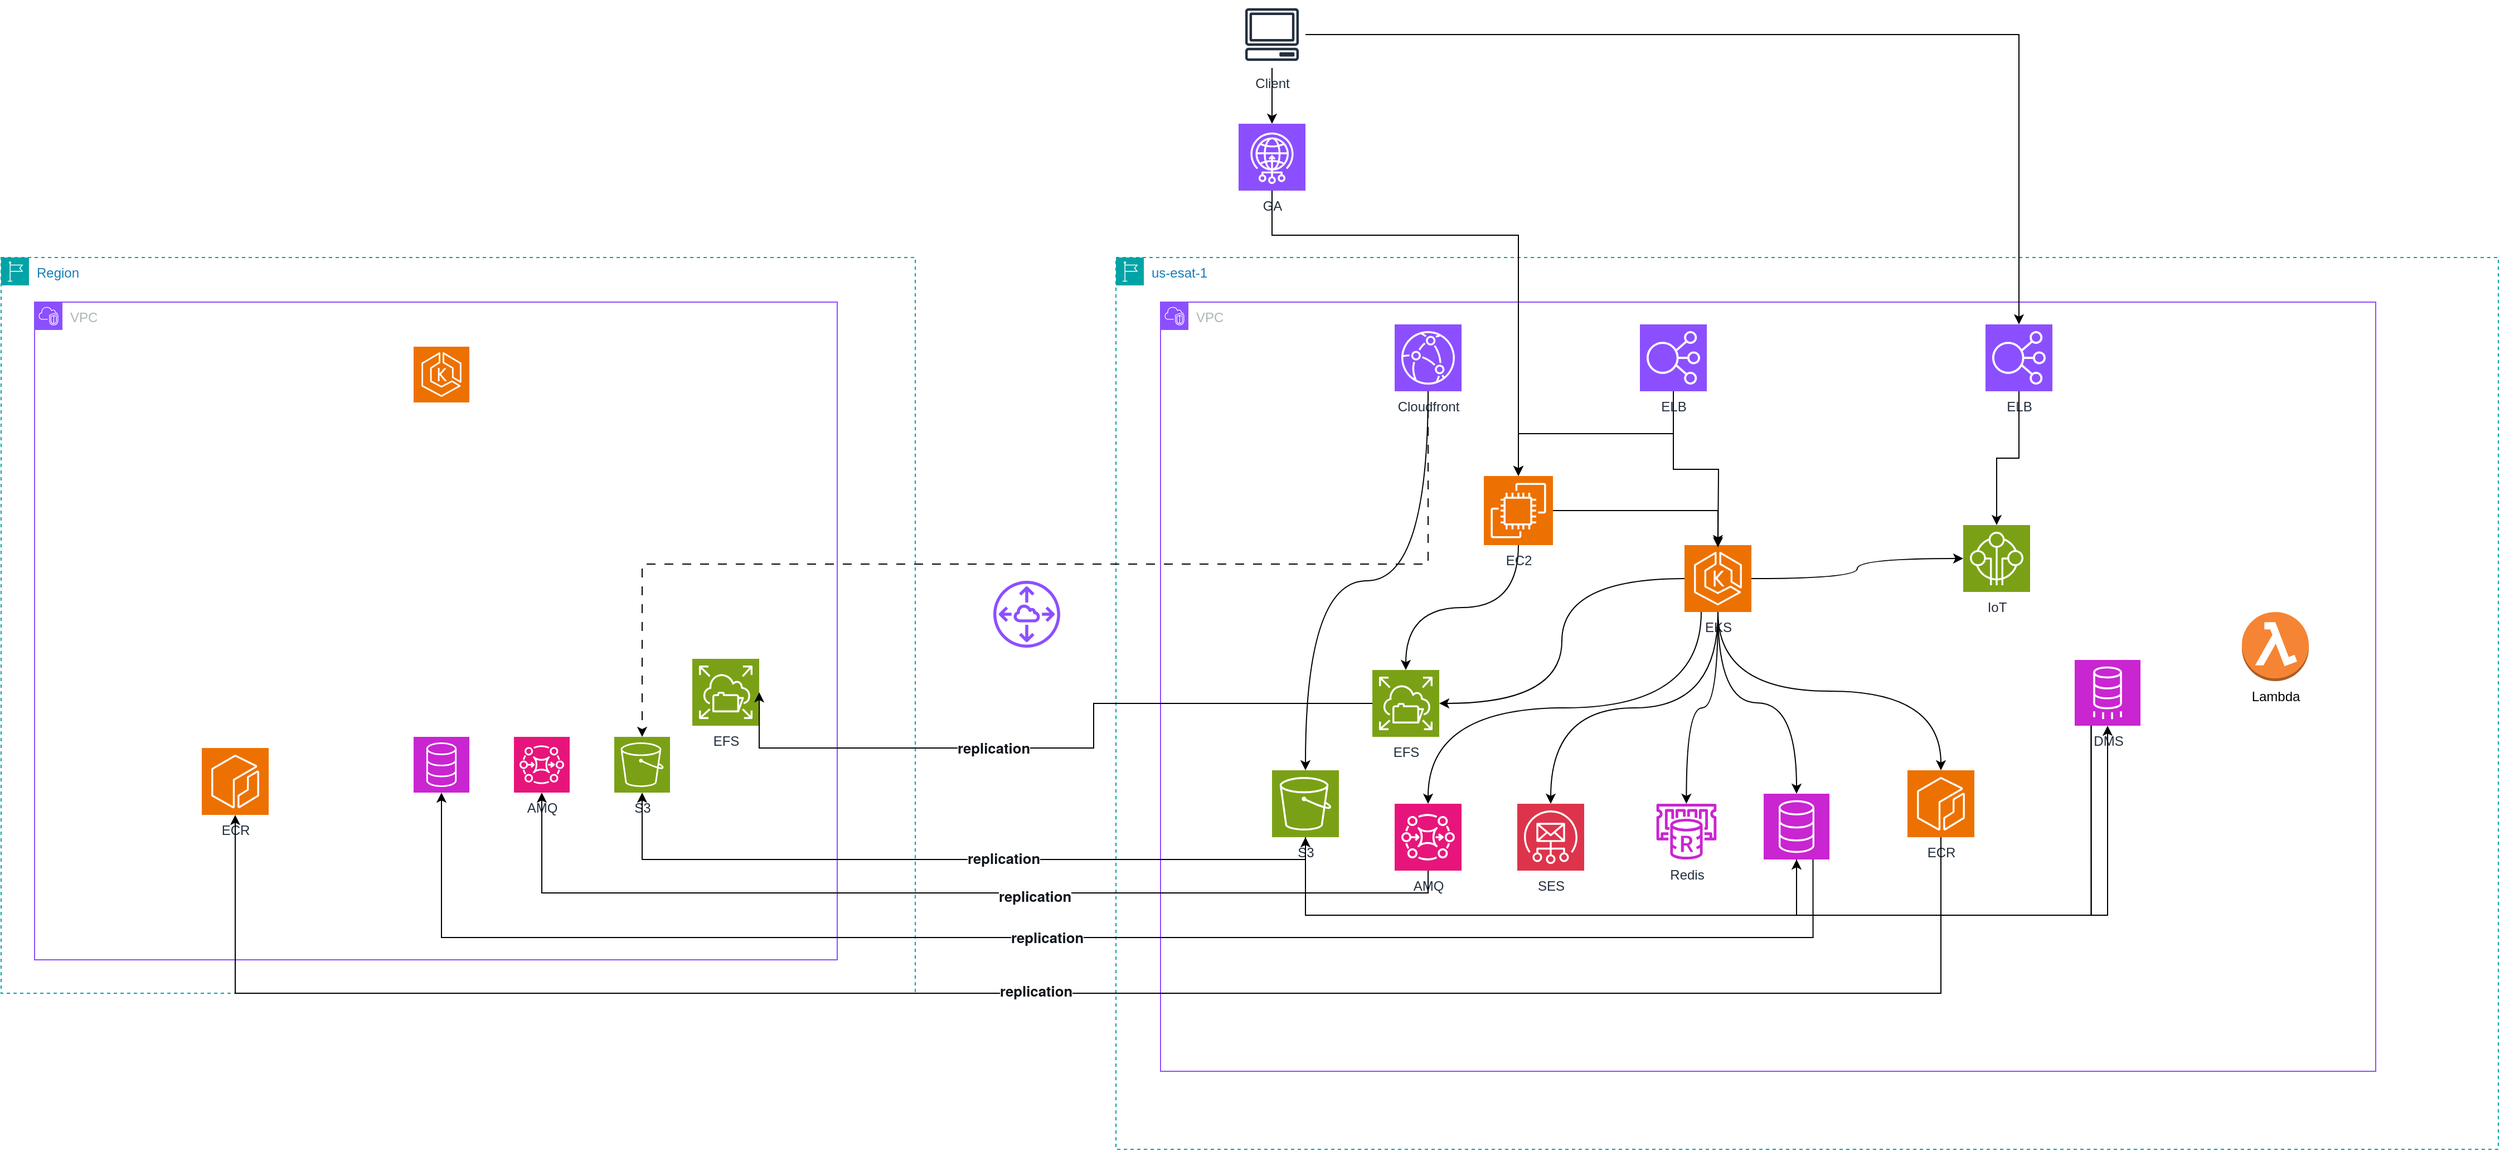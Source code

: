 <mxfile version="27.0.9">
  <diagram name="Page-1" id="3MmFh2monLKtXmuFVn6e">
    <mxGraphModel dx="2916" dy="2164" grid="1" gridSize="10" guides="1" tooltips="1" connect="1" arrows="1" fold="1" page="1" pageScale="1" pageWidth="850" pageHeight="1100" math="0" shadow="0">
      <root>
        <mxCell id="0" />
        <mxCell id="1" parent="0" />
        <mxCell id="AwKzLyUp2XAvsV8vCrsQ-3" value="us-esat-1" style="points=[[0,0],[0.25,0],[0.5,0],[0.75,0],[1,0],[1,0.25],[1,0.5],[1,0.75],[1,1],[0.75,1],[0.5,1],[0.25,1],[0,1],[0,0.75],[0,0.5],[0,0.25]];outlineConnect=0;gradientColor=none;html=1;whiteSpace=wrap;fontSize=12;fontStyle=0;container=1;pointerEvents=0;collapsible=0;recursiveResize=0;shape=mxgraph.aws4.group;grIcon=mxgraph.aws4.group_region;strokeColor=#00A4A6;fillColor=none;verticalAlign=top;align=left;spacingLeft=30;fontColor=#147EBA;dashed=1;" parent="1" vertex="1">
          <mxGeometry x="380" y="200" width="1240" height="800" as="geometry" />
        </mxCell>
        <mxCell id="AwKzLyUp2XAvsV8vCrsQ-6" value="VPC" style="points=[[0,0],[0.25,0],[0.5,0],[0.75,0],[1,0],[1,0.25],[1,0.5],[1,0.75],[1,1],[0.75,1],[0.5,1],[0.25,1],[0,1],[0,0.75],[0,0.5],[0,0.25]];outlineConnect=0;gradientColor=none;html=1;whiteSpace=wrap;fontSize=12;fontStyle=0;container=1;pointerEvents=0;collapsible=0;recursiveResize=0;shape=mxgraph.aws4.group;grIcon=mxgraph.aws4.group_vpc2;strokeColor=#8C4FFF;fillColor=none;verticalAlign=top;align=left;spacingLeft=30;fontColor=#AAB7B8;dashed=0;" parent="AwKzLyUp2XAvsV8vCrsQ-3" vertex="1">
          <mxGeometry x="40" y="40" width="1090" height="690" as="geometry" />
        </mxCell>
        <mxCell id="P-KZXeGg92Hp4Yk-E8ys-35" style="rounded=0;orthogonalLoop=1;jettySize=auto;html=1;exitX=0.25;exitY=1;exitDx=0;exitDy=0;exitPerimeter=0;edgeStyle=orthogonalEdgeStyle;elbow=vertical;curved=1;" parent="AwKzLyUp2XAvsV8vCrsQ-6" source="P-KZXeGg92Hp4Yk-E8ys-12" target="P-KZXeGg92Hp4Yk-E8ys-17" edge="1">
          <mxGeometry relative="1" as="geometry" />
        </mxCell>
        <mxCell id="P-KZXeGg92Hp4Yk-E8ys-37" style="rounded=0;orthogonalLoop=1;jettySize=auto;html=1;exitX=0.5;exitY=1;exitDx=0;exitDy=0;exitPerimeter=0;edgeStyle=orthogonalEdgeStyle;elbow=vertical;curved=1;" parent="AwKzLyUp2XAvsV8vCrsQ-6" source="P-KZXeGg92Hp4Yk-E8ys-12" target="P-KZXeGg92Hp4Yk-E8ys-16" edge="1">
          <mxGeometry relative="1" as="geometry" />
        </mxCell>
        <mxCell id="P-KZXeGg92Hp4Yk-E8ys-38" style="rounded=0;orthogonalLoop=1;jettySize=auto;html=1;exitX=0.5;exitY=1;exitDx=0;exitDy=0;exitPerimeter=0;edgeStyle=orthogonalEdgeStyle;elbow=vertical;curved=1;entryX=0.5;entryY=0;entryDx=0;entryDy=0;entryPerimeter=0;" parent="AwKzLyUp2XAvsV8vCrsQ-6" source="P-KZXeGg92Hp4Yk-E8ys-12" target="-EJG3DVhS1kNoWqt7TKA-2" edge="1">
          <mxGeometry relative="1" as="geometry">
            <mxPoint x="585" y="440.062" as="targetPoint" />
          </mxGeometry>
        </mxCell>
        <mxCell id="P-KZXeGg92Hp4Yk-E8ys-12" value="EKS" style="sketch=0;points=[[0,0,0],[0.25,0,0],[0.5,0,0],[0.75,0,0],[1,0,0],[0,1,0],[0.25,1,0],[0.5,1,0],[0.75,1,0],[1,1,0],[0,0.25,0],[0,0.5,0],[0,0.75,0],[1,0.25,0],[1,0.5,0],[1,0.75,0]];outlineConnect=0;fontColor=#232F3E;fillColor=#ED7100;strokeColor=#ffffff;dashed=0;verticalLabelPosition=bottom;verticalAlign=top;align=center;html=1;fontSize=12;fontStyle=0;aspect=fixed;shape=mxgraph.aws4.resourceIcon;resIcon=mxgraph.aws4.eks;" parent="AwKzLyUp2XAvsV8vCrsQ-6" vertex="1">
          <mxGeometry x="470" y="218" width="60" height="60" as="geometry" />
        </mxCell>
        <mxCell id="P-KZXeGg92Hp4Yk-E8ys-16" value="Redis" style="sketch=0;outlineConnect=0;fontColor=#232F3E;gradientColor=none;fillColor=#C925D1;strokeColor=none;dashed=0;verticalLabelPosition=bottom;verticalAlign=top;align=center;html=1;fontSize=12;fontStyle=0;aspect=fixed;pointerEvents=1;shape=mxgraph.aws4.elasticache_for_redis;" parent="AwKzLyUp2XAvsV8vCrsQ-6" vertex="1">
          <mxGeometry x="443.48" y="450" width="56.52" height="50" as="geometry" />
        </mxCell>
        <mxCell id="P-KZXeGg92Hp4Yk-E8ys-17" value="AMQ" style="sketch=0;points=[[0,0,0],[0.25,0,0],[0.5,0,0],[0.75,0,0],[1,0,0],[0,1,0],[0.25,1,0],[0.5,1,0],[0.75,1,0],[1,1,0],[0,0.25,0],[0,0.5,0],[0,0.75,0],[1,0.25,0],[1,0.5,0],[1,0.75,0]];outlineConnect=0;fontColor=#232F3E;fillColor=#E7157B;strokeColor=#ffffff;dashed=0;verticalLabelPosition=bottom;verticalAlign=top;align=center;html=1;fontSize=12;fontStyle=0;aspect=fixed;shape=mxgraph.aws4.resourceIcon;resIcon=mxgraph.aws4.mq;" parent="AwKzLyUp2XAvsV8vCrsQ-6" vertex="1">
          <mxGeometry x="210" y="450" width="60" height="60" as="geometry" />
        </mxCell>
        <mxCell id="P-KZXeGg92Hp4Yk-E8ys-18" value="S3" style="sketch=0;points=[[0,0,0],[0.25,0,0],[0.5,0,0],[0.75,0,0],[1,0,0],[0,1,0],[0.25,1,0],[0.5,1,0],[0.75,1,0],[1,1,0],[0,0.25,0],[0,0.5,0],[0,0.75,0],[1,0.25,0],[1,0.5,0],[1,0.75,0]];outlineConnect=0;fontColor=#232F3E;fillColor=#7AA116;strokeColor=#ffffff;dashed=0;verticalLabelPosition=bottom;verticalAlign=top;align=center;html=1;fontSize=12;fontStyle=0;aspect=fixed;shape=mxgraph.aws4.resourceIcon;resIcon=mxgraph.aws4.s3;" parent="AwKzLyUp2XAvsV8vCrsQ-6" vertex="1">
          <mxGeometry x="100" y="420" width="60" height="60" as="geometry" />
        </mxCell>
        <mxCell id="P-KZXeGg92Hp4Yk-E8ys-19" value="Cloudfront" style="sketch=0;points=[[0,0,0],[0.25,0,0],[0.5,0,0],[0.75,0,0],[1,0,0],[0,1,0],[0.25,1,0],[0.5,1,0],[0.75,1,0],[1,1,0],[0,0.25,0],[0,0.5,0],[0,0.75,0],[1,0.25,0],[1,0.5,0],[1,0.75,0]];outlineConnect=0;fontColor=#232F3E;fillColor=#8C4FFF;strokeColor=#ffffff;dashed=0;verticalLabelPosition=bottom;verticalAlign=top;align=center;html=1;fontSize=12;fontStyle=0;aspect=fixed;shape=mxgraph.aws4.resourceIcon;resIcon=mxgraph.aws4.cloudfront;" parent="AwKzLyUp2XAvsV8vCrsQ-6" vertex="1">
          <mxGeometry x="210" y="20" width="60" height="60" as="geometry" />
        </mxCell>
        <mxCell id="P-KZXeGg92Hp4Yk-E8ys-20" value="IoT" style="sketch=0;points=[[0,0,0],[0.25,0,0],[0.5,0,0],[0.75,0,0],[1,0,0],[0,1,0],[0.25,1,0],[0.5,1,0],[0.75,1,0],[1,1,0],[0,0.25,0],[0,0.5,0],[0,0.75,0],[1,0.25,0],[1,0.5,0],[1,0.75,0]];outlineConnect=0;fontColor=#232F3E;fillColor=#7AA116;strokeColor=#ffffff;dashed=0;verticalLabelPosition=bottom;verticalAlign=top;align=center;html=1;fontSize=12;fontStyle=0;aspect=fixed;shape=mxgraph.aws4.resourceIcon;resIcon=mxgraph.aws4.internet_of_things;" parent="AwKzLyUp2XAvsV8vCrsQ-6" vertex="1">
          <mxGeometry x="720" y="200" width="60" height="60" as="geometry" />
        </mxCell>
        <mxCell id="P-KZXeGg92Hp4Yk-E8ys-22" value="Lambda" style="outlineConnect=0;dashed=0;verticalLabelPosition=bottom;verticalAlign=top;align=center;html=1;shape=mxgraph.aws3.lambda_function;fillColor=#F58534;gradientColor=none;" parent="AwKzLyUp2XAvsV8vCrsQ-6" vertex="1">
          <mxGeometry x="970" y="278" width="60" height="62" as="geometry" />
        </mxCell>
        <mxCell id="P-KZXeGg92Hp4Yk-E8ys-23" value="ECR" style="sketch=0;points=[[0,0,0],[0.25,0,0],[0.5,0,0],[0.75,0,0],[1,0,0],[0,1,0],[0.25,1,0],[0.5,1,0],[0.75,1,0],[1,1,0],[0,0.25,0],[0,0.5,0],[0,0.75,0],[1,0.25,0],[1,0.5,0],[1,0.75,0]];outlineConnect=0;fontColor=#232F3E;fillColor=#ED7100;strokeColor=#ffffff;dashed=0;verticalLabelPosition=bottom;verticalAlign=top;align=center;html=1;fontSize=12;fontStyle=0;aspect=fixed;shape=mxgraph.aws4.resourceIcon;resIcon=mxgraph.aws4.ecr;" parent="AwKzLyUp2XAvsV8vCrsQ-6" vertex="1">
          <mxGeometry x="670" y="420" width="60" height="60" as="geometry" />
        </mxCell>
        <mxCell id="P-KZXeGg92Hp4Yk-E8ys-24" value="SES" style="sketch=0;points=[[0,0,0],[0.25,0,0],[0.5,0,0],[0.75,0,0],[1,0,0],[0,1,0],[0.25,1,0],[0.5,1,0],[0.75,1,0],[1,1,0],[0,0.25,0],[0,0.5,0],[0,0.75,0],[1,0.25,0],[1,0.5,0],[1,0.75,0]];outlineConnect=0;fontColor=#232F3E;fillColor=#DD344C;strokeColor=#ffffff;dashed=0;verticalLabelPosition=bottom;verticalAlign=top;align=center;html=1;fontSize=12;fontStyle=0;aspect=fixed;shape=mxgraph.aws4.resourceIcon;resIcon=mxgraph.aws4.simple_email_service;" parent="AwKzLyUp2XAvsV8vCrsQ-6" vertex="1">
          <mxGeometry x="320" y="450" width="60" height="60" as="geometry" />
        </mxCell>
        <mxCell id="P-KZXeGg92Hp4Yk-E8ys-25" value="EFS" style="sketch=0;points=[[0,0,0],[0.25,0,0],[0.5,0,0],[0.75,0,0],[1,0,0],[0,1,0],[0.25,1,0],[0.5,1,0],[0.75,1,0],[1,1,0],[0,0.25,0],[0,0.5,0],[0,0.75,0],[1,0.25,0],[1,0.5,0],[1,0.75,0]];outlineConnect=0;fontColor=#232F3E;fillColor=#7AA116;strokeColor=#ffffff;dashed=0;verticalLabelPosition=bottom;verticalAlign=top;align=center;html=1;fontSize=12;fontStyle=0;aspect=fixed;shape=mxgraph.aws4.resourceIcon;resIcon=mxgraph.aws4.elastic_file_system;" parent="AwKzLyUp2XAvsV8vCrsQ-6" vertex="1">
          <mxGeometry x="190" y="330" width="60" height="60" as="geometry" />
        </mxCell>
        <mxCell id="P-KZXeGg92Hp4Yk-E8ys-33" style="rounded=0;orthogonalLoop=1;jettySize=auto;html=1;exitX=0.5;exitY=1;exitDx=0;exitDy=0;exitPerimeter=0;edgeStyle=orthogonalEdgeStyle;elbow=vertical;curved=1;" parent="AwKzLyUp2XAvsV8vCrsQ-6" source="P-KZXeGg92Hp4Yk-E8ys-29" target="P-KZXeGg92Hp4Yk-E8ys-25" edge="1">
          <mxGeometry relative="1" as="geometry" />
        </mxCell>
        <mxCell id="P-KZXeGg92Hp4Yk-E8ys-29" value="EC2" style="sketch=0;points=[[0,0,0],[0.25,0,0],[0.5,0,0],[0.75,0,0],[1,0,0],[0,1,0],[0.25,1,0],[0.5,1,0],[0.75,1,0],[1,1,0],[0,0.25,0],[0,0.5,0],[0,0.75,0],[1,0.25,0],[1,0.5,0],[1,0.75,0]];outlineConnect=0;fontColor=#232F3E;fillColor=#ED7100;strokeColor=#ffffff;dashed=0;verticalLabelPosition=bottom;verticalAlign=top;align=center;html=1;fontSize=12;fontStyle=0;aspect=fixed;shape=mxgraph.aws4.resourceIcon;resIcon=mxgraph.aws4.ec2;" parent="AwKzLyUp2XAvsV8vCrsQ-6" vertex="1">
          <mxGeometry x="290" y="156" width="62" height="62" as="geometry" />
        </mxCell>
        <mxCell id="P-KZXeGg92Hp4Yk-E8ys-45" style="edgeStyle=orthogonalEdgeStyle;rounded=0;orthogonalLoop=1;jettySize=auto;html=1;exitX=0.5;exitY=1;exitDx=0;exitDy=0;exitPerimeter=0;" parent="AwKzLyUp2XAvsV8vCrsQ-6" source="P-KZXeGg92Hp4Yk-E8ys-31" target="P-KZXeGg92Hp4Yk-E8ys-29" edge="1">
          <mxGeometry relative="1" as="geometry" />
        </mxCell>
        <mxCell id="P-KZXeGg92Hp4Yk-E8ys-47" style="edgeStyle=orthogonalEdgeStyle;rounded=0;orthogonalLoop=1;jettySize=auto;html=1;exitX=0.5;exitY=1;exitDx=0;exitDy=0;exitPerimeter=0;" parent="AwKzLyUp2XAvsV8vCrsQ-6" source="P-KZXeGg92Hp4Yk-E8ys-31" edge="1">
          <mxGeometry relative="1" as="geometry">
            <mxPoint x="500" y="220" as="targetPoint" />
          </mxGeometry>
        </mxCell>
        <mxCell id="P-KZXeGg92Hp4Yk-E8ys-31" value="ELB" style="sketch=0;points=[[0,0,0],[0.25,0,0],[0.5,0,0],[0.75,0,0],[1,0,0],[0,1,0],[0.25,1,0],[0.5,1,0],[0.75,1,0],[1,1,0],[0,0.25,0],[0,0.5,0],[0,0.75,0],[1,0.25,0],[1,0.5,0],[1,0.75,0]];outlineConnect=0;fontColor=#232F3E;fillColor=#8C4FFF;strokeColor=#ffffff;dashed=0;verticalLabelPosition=bottom;verticalAlign=top;align=center;html=1;fontSize=12;fontStyle=0;aspect=fixed;shape=mxgraph.aws4.resourceIcon;resIcon=mxgraph.aws4.elastic_load_balancing;" parent="AwKzLyUp2XAvsV8vCrsQ-6" vertex="1">
          <mxGeometry x="430" y="20" width="60" height="60" as="geometry" />
        </mxCell>
        <mxCell id="P-KZXeGg92Hp4Yk-E8ys-32" style="rounded=0;orthogonalLoop=1;jettySize=auto;html=1;exitX=0.5;exitY=1;exitDx=0;exitDy=0;exitPerimeter=0;entryX=0.5;entryY=0;entryDx=0;entryDy=0;entryPerimeter=0;edgeStyle=orthogonalEdgeStyle;elbow=vertical;curved=1;" parent="AwKzLyUp2XAvsV8vCrsQ-6" source="P-KZXeGg92Hp4Yk-E8ys-19" target="P-KZXeGg92Hp4Yk-E8ys-18" edge="1">
          <mxGeometry relative="1" as="geometry" />
        </mxCell>
        <mxCell id="P-KZXeGg92Hp4Yk-E8ys-34" style="rounded=0;orthogonalLoop=1;jettySize=auto;html=1;exitX=0;exitY=0.5;exitDx=0;exitDy=0;exitPerimeter=0;entryX=1;entryY=0.5;entryDx=0;entryDy=0;entryPerimeter=0;edgeStyle=orthogonalEdgeStyle;elbow=vertical;curved=1;" parent="AwKzLyUp2XAvsV8vCrsQ-6" source="P-KZXeGg92Hp4Yk-E8ys-12" target="P-KZXeGg92Hp4Yk-E8ys-25" edge="1">
          <mxGeometry relative="1" as="geometry" />
        </mxCell>
        <mxCell id="P-KZXeGg92Hp4Yk-E8ys-36" style="rounded=0;orthogonalLoop=1;jettySize=auto;html=1;exitX=0.5;exitY=1;exitDx=0;exitDy=0;exitPerimeter=0;entryX=0.5;entryY=0;entryDx=0;entryDy=0;entryPerimeter=0;edgeStyle=orthogonalEdgeStyle;elbow=vertical;curved=1;" parent="AwKzLyUp2XAvsV8vCrsQ-6" source="P-KZXeGg92Hp4Yk-E8ys-12" target="P-KZXeGg92Hp4Yk-E8ys-24" edge="1">
          <mxGeometry relative="1" as="geometry" />
        </mxCell>
        <mxCell id="P-KZXeGg92Hp4Yk-E8ys-39" style="edgeStyle=orthogonalEdgeStyle;rounded=0;orthogonalLoop=1;jettySize=auto;html=1;exitX=0.5;exitY=1;exitDx=0;exitDy=0;exitPerimeter=0;entryX=0.5;entryY=0;entryDx=0;entryDy=0;entryPerimeter=0;curved=1;" parent="AwKzLyUp2XAvsV8vCrsQ-6" source="P-KZXeGg92Hp4Yk-E8ys-12" target="P-KZXeGg92Hp4Yk-E8ys-23" edge="1">
          <mxGeometry relative="1" as="geometry" />
        </mxCell>
        <mxCell id="P-KZXeGg92Hp4Yk-E8ys-40" style="rounded=0;orthogonalLoop=1;jettySize=auto;html=1;exitX=1;exitY=0.5;exitDx=0;exitDy=0;exitPerimeter=0;entryX=0;entryY=0.5;entryDx=0;entryDy=0;entryPerimeter=0;edgeStyle=orthogonalEdgeStyle;elbow=vertical;curved=1;" parent="AwKzLyUp2XAvsV8vCrsQ-6" source="P-KZXeGg92Hp4Yk-E8ys-12" target="P-KZXeGg92Hp4Yk-E8ys-20" edge="1">
          <mxGeometry relative="1" as="geometry" />
        </mxCell>
        <mxCell id="P-KZXeGg92Hp4Yk-E8ys-43" style="edgeStyle=orthogonalEdgeStyle;rounded=0;orthogonalLoop=1;jettySize=auto;html=1;exitX=0.25;exitY=1;exitDx=0;exitDy=0;exitPerimeter=0;entryX=0.5;entryY=1;entryDx=0;entryDy=0;entryPerimeter=0;" parent="AwKzLyUp2XAvsV8vCrsQ-6" source="P-KZXeGg92Hp4Yk-E8ys-42" target="-EJG3DVhS1kNoWqt7TKA-2" edge="1">
          <mxGeometry relative="1" as="geometry">
            <Array as="points">
              <mxPoint x="835" y="550" />
              <mxPoint x="571" y="550" />
            </Array>
            <mxPoint x="585" y="489.938" as="targetPoint" />
          </mxGeometry>
        </mxCell>
        <mxCell id="P-KZXeGg92Hp4Yk-E8ys-42" value="DMS" style="sketch=0;points=[[0,0,0],[0.25,0,0],[0.5,0,0],[0.75,0,0],[1,0,0],[0,1,0],[0.25,1,0],[0.5,1,0],[0.75,1,0],[1,1,0],[0,0.25,0],[0,0.5,0],[0,0.75,0],[1,0.25,0],[1,0.5,0],[1,0.75,0]];outlineConnect=0;fontColor=#232F3E;fillColor=#C925D1;strokeColor=#ffffff;dashed=0;verticalLabelPosition=bottom;verticalAlign=top;align=center;html=1;fontSize=12;fontStyle=0;aspect=fixed;shape=mxgraph.aws4.resourceIcon;resIcon=mxgraph.aws4.database_migration_service;" parent="AwKzLyUp2XAvsV8vCrsQ-6" vertex="1">
          <mxGeometry x="820" y="321" width="59" height="59" as="geometry" />
        </mxCell>
        <mxCell id="P-KZXeGg92Hp4Yk-E8ys-44" style="edgeStyle=orthogonalEdgeStyle;rounded=0;orthogonalLoop=1;jettySize=auto;html=1;exitX=0.25;exitY=1;exitDx=0;exitDy=0;exitPerimeter=0;entryX=0.5;entryY=1;entryDx=0;entryDy=0;entryPerimeter=0;" parent="AwKzLyUp2XAvsV8vCrsQ-6" source="P-KZXeGg92Hp4Yk-E8ys-42" target="P-KZXeGg92Hp4Yk-E8ys-18" edge="1">
          <mxGeometry relative="1" as="geometry">
            <Array as="points">
              <mxPoint x="835" y="550" />
              <mxPoint x="130" y="550" />
            </Array>
          </mxGeometry>
        </mxCell>
        <mxCell id="P-KZXeGg92Hp4Yk-E8ys-46" style="edgeStyle=orthogonalEdgeStyle;rounded=0;orthogonalLoop=1;jettySize=auto;html=1;exitX=1;exitY=0.5;exitDx=0;exitDy=0;exitPerimeter=0;entryX=0.5;entryY=0;entryDx=0;entryDy=0;entryPerimeter=0;" parent="AwKzLyUp2XAvsV8vCrsQ-6" source="P-KZXeGg92Hp4Yk-E8ys-29" target="P-KZXeGg92Hp4Yk-E8ys-12" edge="1">
          <mxGeometry relative="1" as="geometry" />
        </mxCell>
        <mxCell id="P-KZXeGg92Hp4Yk-E8ys-49" value="ELB" style="sketch=0;points=[[0,0,0],[0.25,0,0],[0.5,0,0],[0.75,0,0],[1,0,0],[0,1,0],[0.25,1,0],[0.5,1,0],[0.75,1,0],[1,1,0],[0,0.25,0],[0,0.5,0],[0,0.75,0],[1,0.25,0],[1,0.5,0],[1,0.75,0]];outlineConnect=0;fontColor=#232F3E;fillColor=#8C4FFF;strokeColor=#ffffff;dashed=0;verticalLabelPosition=bottom;verticalAlign=top;align=center;html=1;fontSize=12;fontStyle=0;aspect=fixed;shape=mxgraph.aws4.resourceIcon;resIcon=mxgraph.aws4.elastic_load_balancing;" parent="AwKzLyUp2XAvsV8vCrsQ-6" vertex="1">
          <mxGeometry x="740" y="20" width="60" height="60" as="geometry" />
        </mxCell>
        <mxCell id="P-KZXeGg92Hp4Yk-E8ys-50" style="edgeStyle=orthogonalEdgeStyle;rounded=0;orthogonalLoop=1;jettySize=auto;html=1;exitX=0.5;exitY=1;exitDx=0;exitDy=0;exitPerimeter=0;entryX=0.5;entryY=0;entryDx=0;entryDy=0;entryPerimeter=0;" parent="AwKzLyUp2XAvsV8vCrsQ-6" source="P-KZXeGg92Hp4Yk-E8ys-49" target="P-KZXeGg92Hp4Yk-E8ys-20" edge="1">
          <mxGeometry relative="1" as="geometry" />
        </mxCell>
        <mxCell id="-EJG3DVhS1kNoWqt7TKA-2" value="" style="sketch=0;points=[[0,0,0],[0.25,0,0],[0.5,0,0],[0.75,0,0],[1,0,0],[0,1,0],[0.25,1,0],[0.5,1,0],[0.75,1,0],[1,1,0],[0,0.25,0],[0,0.5,0],[0,0.75,0],[1,0.25,0],[1,0.5,0],[1,0.75,0]];outlineConnect=0;fontColor=#232F3E;fillColor=#C925D1;strokeColor=#ffffff;dashed=0;verticalLabelPosition=bottom;verticalAlign=top;align=center;html=1;fontSize=12;fontStyle=0;aspect=fixed;shape=mxgraph.aws4.resourceIcon;resIcon=mxgraph.aws4.database;" vertex="1" parent="AwKzLyUp2XAvsV8vCrsQ-6">
          <mxGeometry x="541" y="441" width="59" height="59" as="geometry" />
        </mxCell>
        <mxCell id="-EJG3DVhS1kNoWqt7TKA-4" style="edgeStyle=orthogonalEdgeStyle;rounded=0;orthogonalLoop=1;jettySize=auto;html=1;exitX=0.5;exitY=1;exitDx=0;exitDy=0;exitPerimeter=0;entryX=0.5;entryY=1;entryDx=0;entryDy=0;entryPerimeter=0;" edge="1" parent="AwKzLyUp2XAvsV8vCrsQ-6" source="-EJG3DVhS1kNoWqt7TKA-2" target="P-KZXeGg92Hp4Yk-E8ys-42">
          <mxGeometry relative="1" as="geometry">
            <Array as="points">
              <mxPoint x="571" y="550" />
              <mxPoint x="850" y="550" />
            </Array>
          </mxGeometry>
        </mxCell>
        <mxCell id="P-KZXeGg92Hp4Yk-E8ys-4" value="Region" style="points=[[0,0],[0.25,0],[0.5,0],[0.75,0],[1,0],[1,0.25],[1,0.5],[1,0.75],[1,1],[0.75,1],[0.5,1],[0.25,1],[0,1],[0,0.75],[0,0.5],[0,0.25]];outlineConnect=0;gradientColor=none;html=1;whiteSpace=wrap;fontSize=12;fontStyle=0;container=1;pointerEvents=0;collapsible=0;recursiveResize=0;shape=mxgraph.aws4.group;grIcon=mxgraph.aws4.group_region;strokeColor=#00A4A6;fillColor=none;verticalAlign=top;align=left;spacingLeft=30;fontColor=#147EBA;dashed=1;" parent="1" vertex="1">
          <mxGeometry x="-620" y="200" width="820" height="660" as="geometry" />
        </mxCell>
        <mxCell id="P-KZXeGg92Hp4Yk-E8ys-8" value="VPC" style="points=[[0,0],[0.25,0],[0.5,0],[0.75,0],[1,0],[1,0.25],[1,0.5],[1,0.75],[1,1],[0.75,1],[0.5,1],[0.25,1],[0,1],[0,0.75],[0,0.5],[0,0.25]];outlineConnect=0;gradientColor=none;html=1;whiteSpace=wrap;fontSize=12;fontStyle=0;container=1;pointerEvents=0;collapsible=0;recursiveResize=0;shape=mxgraph.aws4.group;grIcon=mxgraph.aws4.group_vpc2;strokeColor=#8C4FFF;fillColor=none;verticalAlign=top;align=left;spacingLeft=30;fontColor=#AAB7B8;dashed=0;" parent="P-KZXeGg92Hp4Yk-E8ys-4" vertex="1">
          <mxGeometry x="30" y="40" width="720" height="590" as="geometry" />
        </mxCell>
        <mxCell id="P-KZXeGg92Hp4Yk-E8ys-7" value="" style="sketch=0;points=[[0,0,0],[0.25,0,0],[0.5,0,0],[0.75,0,0],[1,0,0],[0,1,0],[0.25,1,0],[0.5,1,0],[0.75,1,0],[1,1,0],[0,0.25,0],[0,0.5,0],[0,0.75,0],[1,0.25,0],[1,0.5,0],[1,0.75,0]];outlineConnect=0;fontColor=#232F3E;fillColor=#ED7100;strokeColor=#ffffff;dashed=0;verticalLabelPosition=bottom;verticalAlign=top;align=center;html=1;fontSize=12;fontStyle=0;aspect=fixed;shape=mxgraph.aws4.resourceIcon;resIcon=mxgraph.aws4.eks;" parent="P-KZXeGg92Hp4Yk-E8ys-8" vertex="1">
          <mxGeometry x="340" y="40" width="50" height="50" as="geometry" />
        </mxCell>
        <mxCell id="-EJG3DVhS1kNoWqt7TKA-5" value="" style="sketch=0;points=[[0,0,0],[0.25,0,0],[0.5,0,0],[0.75,0,0],[1,0,0],[0,1,0],[0.25,1,0],[0.5,1,0],[0.75,1,0],[1,1,0],[0,0.25,0],[0,0.5,0],[0,0.75,0],[1,0.25,0],[1,0.5,0],[1,0.75,0]];outlineConnect=0;fontColor=#232F3E;fillColor=#C925D1;strokeColor=#ffffff;dashed=0;verticalLabelPosition=bottom;verticalAlign=top;align=center;html=1;fontSize=12;fontStyle=0;aspect=fixed;shape=mxgraph.aws4.resourceIcon;resIcon=mxgraph.aws4.database;" vertex="1" parent="P-KZXeGg92Hp4Yk-E8ys-8">
          <mxGeometry x="340" y="390" width="50" height="50" as="geometry" />
        </mxCell>
        <mxCell id="-EJG3DVhS1kNoWqt7TKA-8" value="AMQ" style="sketch=0;points=[[0,0,0],[0.25,0,0],[0.5,0,0],[0.75,0,0],[1,0,0],[0,1,0],[0.25,1,0],[0.5,1,0],[0.75,1,0],[1,1,0],[0,0.25,0],[0,0.5,0],[0,0.75,0],[1,0.25,0],[1,0.5,0],[1,0.75,0]];outlineConnect=0;fontColor=#232F3E;fillColor=#E7157B;strokeColor=#ffffff;dashed=0;verticalLabelPosition=bottom;verticalAlign=top;align=center;html=1;fontSize=12;fontStyle=0;aspect=fixed;shape=mxgraph.aws4.resourceIcon;resIcon=mxgraph.aws4.mq;" vertex="1" parent="P-KZXeGg92Hp4Yk-E8ys-8">
          <mxGeometry x="430" y="390" width="50" height="50" as="geometry" />
        </mxCell>
        <mxCell id="-EJG3DVhS1kNoWqt7TKA-11" value="S3" style="sketch=0;points=[[0,0,0],[0.25,0,0],[0.5,0,0],[0.75,0,0],[1,0,0],[0,1,0],[0.25,1,0],[0.5,1,0],[0.75,1,0],[1,1,0],[0,0.25,0],[0,0.5,0],[0,0.75,0],[1,0.25,0],[1,0.5,0],[1,0.75,0]];outlineConnect=0;fontColor=#232F3E;fillColor=#7AA116;strokeColor=#ffffff;dashed=0;verticalLabelPosition=bottom;verticalAlign=top;align=center;html=1;fontSize=12;fontStyle=0;aspect=fixed;shape=mxgraph.aws4.resourceIcon;resIcon=mxgraph.aws4.s3;" vertex="1" parent="P-KZXeGg92Hp4Yk-E8ys-8">
          <mxGeometry x="520" y="390" width="50" height="50" as="geometry" />
        </mxCell>
        <mxCell id="-EJG3DVhS1kNoWqt7TKA-14" value="EFS" style="sketch=0;points=[[0,0,0],[0.25,0,0],[0.5,0,0],[0.75,0,0],[1,0,0],[0,1,0],[0.25,1,0],[0.5,1,0],[0.75,1,0],[1,1,0],[0,0.25,0],[0,0.5,0],[0,0.75,0],[1,0.25,0],[1,0.5,0],[1,0.75,0]];outlineConnect=0;fontColor=#232F3E;fillColor=#7AA116;strokeColor=#ffffff;dashed=0;verticalLabelPosition=bottom;verticalAlign=top;align=center;html=1;fontSize=12;fontStyle=0;aspect=fixed;shape=mxgraph.aws4.resourceIcon;resIcon=mxgraph.aws4.elastic_file_system;" vertex="1" parent="P-KZXeGg92Hp4Yk-E8ys-8">
          <mxGeometry x="590" y="320" width="60" height="60" as="geometry" />
        </mxCell>
        <mxCell id="-EJG3DVhS1kNoWqt7TKA-17" value="ECR" style="sketch=0;points=[[0,0,0],[0.25,0,0],[0.5,0,0],[0.75,0,0],[1,0,0],[0,1,0],[0.25,1,0],[0.5,1,0],[0.75,1,0],[1,1,0],[0,0.25,0],[0,0.5,0],[0,0.75,0],[1,0.25,0],[1,0.5,0],[1,0.75,0]];outlineConnect=0;fontColor=#232F3E;fillColor=#ED7100;strokeColor=#ffffff;dashed=0;verticalLabelPosition=bottom;verticalAlign=top;align=center;html=1;fontSize=12;fontStyle=0;aspect=fixed;shape=mxgraph.aws4.resourceIcon;resIcon=mxgraph.aws4.ecr;" vertex="1" parent="P-KZXeGg92Hp4Yk-E8ys-8">
          <mxGeometry x="150" y="400" width="60" height="60" as="geometry" />
        </mxCell>
        <mxCell id="P-KZXeGg92Hp4Yk-E8ys-5" value="" style="sketch=0;outlineConnect=0;fontColor=#232F3E;gradientColor=none;fillColor=#8C4FFF;strokeColor=none;dashed=0;verticalLabelPosition=bottom;verticalAlign=top;align=center;html=1;fontSize=12;fontStyle=0;aspect=fixed;pointerEvents=1;shape=mxgraph.aws4.peering;" parent="1" vertex="1">
          <mxGeometry x="270" y="490" width="60" height="60" as="geometry" />
        </mxCell>
        <mxCell id="P-KZXeGg92Hp4Yk-E8ys-21" value="GA" style="sketch=0;points=[[0,0,0],[0.25,0,0],[0.5,0,0],[0.75,0,0],[1,0,0],[0,1,0],[0.25,1,0],[0.5,1,0],[0.75,1,0],[1,1,0],[0,0.25,0],[0,0.5,0],[0,0.75,0],[1,0.25,0],[1,0.5,0],[1,0.75,0]];outlineConnect=0;fontColor=#232F3E;fillColor=#8C4FFF;strokeColor=#ffffff;dashed=0;verticalLabelPosition=bottom;verticalAlign=top;align=center;html=1;fontSize=12;fontStyle=0;aspect=fixed;shape=mxgraph.aws4.resourceIcon;resIcon=mxgraph.aws4.global_accelerator;" parent="1" vertex="1">
          <mxGeometry x="490" y="80" width="60" height="60" as="geometry" />
        </mxCell>
        <mxCell id="P-KZXeGg92Hp4Yk-E8ys-48" style="edgeStyle=orthogonalEdgeStyle;rounded=0;orthogonalLoop=1;jettySize=auto;html=1;exitX=0.5;exitY=1;exitDx=0;exitDy=0;exitPerimeter=0;entryX=0.5;entryY=0;entryDx=0;entryDy=0;entryPerimeter=0;" parent="1" source="P-KZXeGg92Hp4Yk-E8ys-21" target="P-KZXeGg92Hp4Yk-E8ys-29" edge="1">
          <mxGeometry relative="1" as="geometry">
            <Array as="points">
              <mxPoint x="520" y="180" />
              <mxPoint x="741" y="180" />
            </Array>
          </mxGeometry>
        </mxCell>
        <mxCell id="P-KZXeGg92Hp4Yk-E8ys-53" style="edgeStyle=orthogonalEdgeStyle;rounded=0;orthogonalLoop=1;jettySize=auto;html=1;" parent="1" source="P-KZXeGg92Hp4Yk-E8ys-52" target="P-KZXeGg92Hp4Yk-E8ys-49" edge="1">
          <mxGeometry relative="1" as="geometry" />
        </mxCell>
        <mxCell id="P-KZXeGg92Hp4Yk-E8ys-54" style="edgeStyle=orthogonalEdgeStyle;rounded=0;orthogonalLoop=1;jettySize=auto;html=1;" parent="1" source="P-KZXeGg92Hp4Yk-E8ys-52" target="P-KZXeGg92Hp4Yk-E8ys-21" edge="1">
          <mxGeometry relative="1" as="geometry" />
        </mxCell>
        <mxCell id="P-KZXeGg92Hp4Yk-E8ys-52" value="Client" style="sketch=0;outlineConnect=0;fontColor=#232F3E;gradientColor=none;strokeColor=#232F3E;fillColor=#ffffff;dashed=0;verticalLabelPosition=bottom;verticalAlign=top;align=center;html=1;fontSize=12;fontStyle=0;aspect=fixed;shape=mxgraph.aws4.resourceIcon;resIcon=mxgraph.aws4.client;" parent="1" vertex="1">
          <mxGeometry x="490" y="-30" width="60" height="60" as="geometry" />
        </mxCell>
        <mxCell id="-EJG3DVhS1kNoWqt7TKA-6" style="edgeStyle=orthogonalEdgeStyle;rounded=0;orthogonalLoop=1;jettySize=auto;html=1;exitX=0.75;exitY=1;exitDx=0;exitDy=0;exitPerimeter=0;entryX=0.5;entryY=1;entryDx=0;entryDy=0;entryPerimeter=0;" edge="1" parent="1" source="-EJG3DVhS1kNoWqt7TKA-2" target="-EJG3DVhS1kNoWqt7TKA-5">
          <mxGeometry relative="1" as="geometry">
            <Array as="points">
              <mxPoint x="1005" y="810" />
              <mxPoint x="-225" y="810" />
            </Array>
          </mxGeometry>
        </mxCell>
        <mxCell id="-EJG3DVhS1kNoWqt7TKA-7" value="&lt;h3 style=&quot;color: rgb(15, 20, 26); font-family: &amp;quot;Amazon Ember&amp;quot;, &amp;quot;Helvetica Neue&amp;quot;, Roboto, Arial, sans-serif; text-align: start; text-wrap-mode: wrap;&quot;&gt;replication&lt;/h3&gt;" style="edgeLabel;html=1;align=center;verticalAlign=middle;resizable=0;points=[];" vertex="1" connectable="0" parent="-EJG3DVhS1kNoWqt7TKA-6">
          <mxGeometry x="0.06" relative="1" as="geometry">
            <mxPoint as="offset" />
          </mxGeometry>
        </mxCell>
        <mxCell id="-EJG3DVhS1kNoWqt7TKA-9" style="edgeStyle=orthogonalEdgeStyle;rounded=0;orthogonalLoop=1;jettySize=auto;html=1;exitX=0.5;exitY=1;exitDx=0;exitDy=0;exitPerimeter=0;entryX=0.5;entryY=1;entryDx=0;entryDy=0;entryPerimeter=0;" edge="1" parent="1" source="P-KZXeGg92Hp4Yk-E8ys-17" target="-EJG3DVhS1kNoWqt7TKA-8">
          <mxGeometry relative="1" as="geometry" />
        </mxCell>
        <mxCell id="-EJG3DVhS1kNoWqt7TKA-10" value="&lt;h3 style=&quot;color: rgb(15, 20, 26); font-family: &amp;quot;Amazon Ember&amp;quot;, &amp;quot;Helvetica Neue&amp;quot;, Roboto, Arial, sans-serif; text-align: start; text-wrap-mode: wrap;&quot;&gt;replication&lt;/h3&gt;" style="edgeLabel;html=1;align=center;verticalAlign=middle;resizable=0;points=[];" vertex="1" connectable="0" parent="-EJG3DVhS1kNoWqt7TKA-9">
          <mxGeometry x="-0.175" y="3" relative="1" as="geometry">
            <mxPoint as="offset" />
          </mxGeometry>
        </mxCell>
        <mxCell id="-EJG3DVhS1kNoWqt7TKA-12" style="edgeStyle=orthogonalEdgeStyle;rounded=0;orthogonalLoop=1;jettySize=auto;html=1;exitX=0.5;exitY=1;exitDx=0;exitDy=0;exitPerimeter=0;entryX=0.5;entryY=1;entryDx=0;entryDy=0;entryPerimeter=0;" edge="1" parent="1" source="P-KZXeGg92Hp4Yk-E8ys-18" target="-EJG3DVhS1kNoWqt7TKA-11">
          <mxGeometry relative="1" as="geometry">
            <Array as="points">
              <mxPoint x="-45" y="740" />
            </Array>
          </mxGeometry>
        </mxCell>
        <mxCell id="-EJG3DVhS1kNoWqt7TKA-13" value="&lt;h3 style=&quot;text-wrap-mode: wrap; color: rgb(15, 20, 26); font-family: &amp;quot;Amazon Ember&amp;quot;, &amp;quot;Helvetica Neue&amp;quot;, Roboto, Arial, sans-serif; text-align: start;&quot;&gt;replication&lt;/h3&gt;" style="edgeLabel;html=1;align=center;verticalAlign=middle;resizable=0;points=[];" vertex="1" connectable="0" parent="-EJG3DVhS1kNoWqt7TKA-12">
          <mxGeometry x="-0.136" y="-1" relative="1" as="geometry">
            <mxPoint as="offset" />
          </mxGeometry>
        </mxCell>
        <mxCell id="-EJG3DVhS1kNoWqt7TKA-15" style="edgeStyle=orthogonalEdgeStyle;rounded=0;orthogonalLoop=1;jettySize=auto;html=1;exitX=0;exitY=0.5;exitDx=0;exitDy=0;exitPerimeter=0;entryX=1;entryY=0.5;entryDx=0;entryDy=0;entryPerimeter=0;" edge="1" parent="1" source="P-KZXeGg92Hp4Yk-E8ys-25" target="-EJG3DVhS1kNoWqt7TKA-14">
          <mxGeometry relative="1" as="geometry">
            <Array as="points">
              <mxPoint x="360" y="600" />
              <mxPoint x="360" y="640" />
              <mxPoint x="60" y="640" />
            </Array>
          </mxGeometry>
        </mxCell>
        <mxCell id="-EJG3DVhS1kNoWqt7TKA-16" value="&lt;h3 style=&quot;text-wrap-mode: wrap; color: rgb(15, 20, 26); font-family: &amp;quot;Amazon Ember&amp;quot;, &amp;quot;Helvetica Neue&amp;quot;, Roboto, Arial, sans-serif; text-align: start;&quot;&gt;replication&lt;/h3&gt;" style="edgeLabel;html=1;align=center;verticalAlign=middle;resizable=0;points=[];" vertex="1" connectable="0" parent="-EJG3DVhS1kNoWqt7TKA-15">
          <mxGeometry x="0.218" y="5" relative="1" as="geometry">
            <mxPoint x="10" y="-5" as="offset" />
          </mxGeometry>
        </mxCell>
        <mxCell id="-EJG3DVhS1kNoWqt7TKA-18" style="edgeStyle=orthogonalEdgeStyle;rounded=0;orthogonalLoop=1;jettySize=auto;html=1;exitX=0.5;exitY=1;exitDx=0;exitDy=0;exitPerimeter=0;entryX=0.5;entryY=1;entryDx=0;entryDy=0;entryPerimeter=0;" edge="1" parent="1" source="P-KZXeGg92Hp4Yk-E8ys-23" target="-EJG3DVhS1kNoWqt7TKA-17">
          <mxGeometry relative="1" as="geometry">
            <Array as="points">
              <mxPoint x="1120" y="860" />
              <mxPoint x="-410" y="860" />
            </Array>
          </mxGeometry>
        </mxCell>
        <mxCell id="-EJG3DVhS1kNoWqt7TKA-19" value="&lt;h3 style=&quot;text-wrap-mode: wrap; color: rgb(15, 20, 26); font-family: &amp;quot;Amazon Ember&amp;quot;, &amp;quot;Helvetica Neue&amp;quot;, Roboto, Arial, sans-serif; text-align: start;&quot;&gt;replication&lt;/h3&gt;" style="edgeLabel;html=1;align=center;verticalAlign=middle;resizable=0;points=[];" vertex="1" connectable="0" parent="-EJG3DVhS1kNoWqt7TKA-18">
          <mxGeometry x="0.042" y="-2" relative="1" as="geometry">
            <mxPoint x="1" as="offset" />
          </mxGeometry>
        </mxCell>
        <mxCell id="-EJG3DVhS1kNoWqt7TKA-20" style="edgeStyle=orthogonalEdgeStyle;rounded=0;orthogonalLoop=1;jettySize=auto;html=1;exitX=0.5;exitY=1;exitDx=0;exitDy=0;exitPerimeter=0;dashed=1;dashPattern=8 8;" edge="1" parent="1" source="P-KZXeGg92Hp4Yk-E8ys-19" target="-EJG3DVhS1kNoWqt7TKA-11">
          <mxGeometry relative="1" as="geometry" />
        </mxCell>
      </root>
    </mxGraphModel>
  </diagram>
</mxfile>
